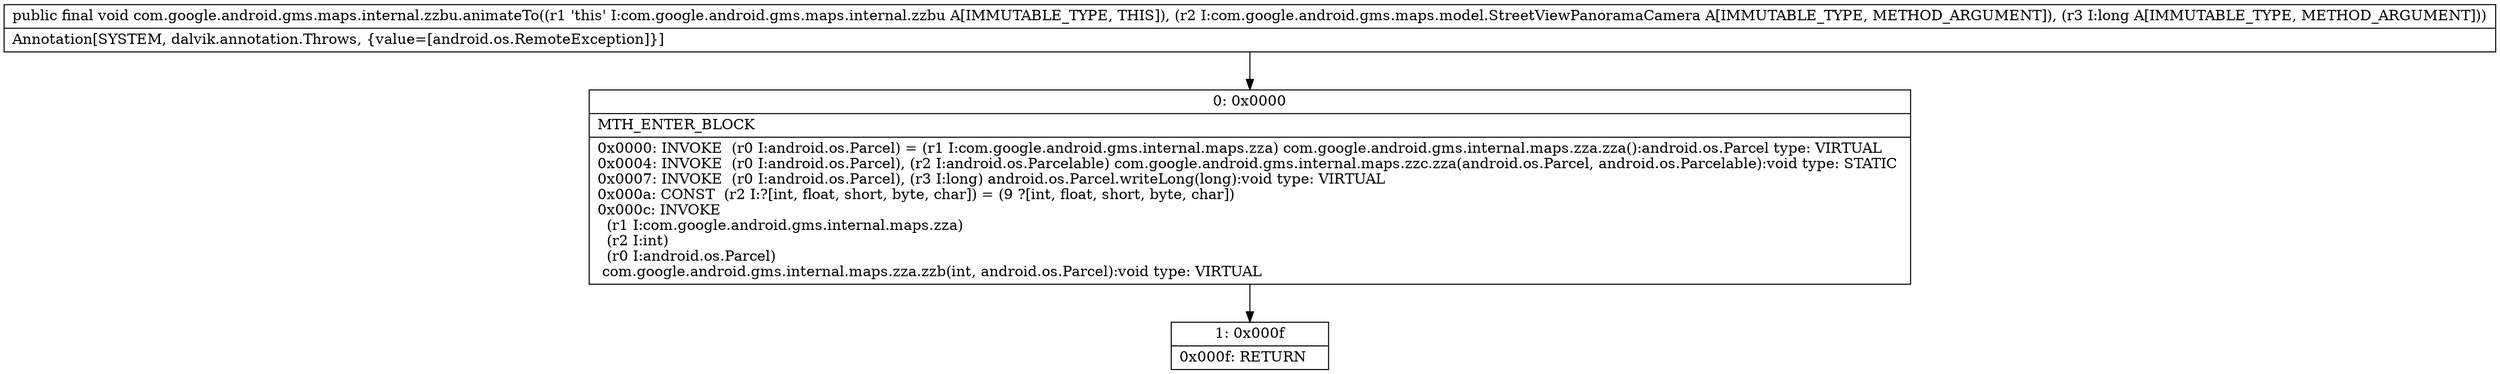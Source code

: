 digraph "CFG forcom.google.android.gms.maps.internal.zzbu.animateTo(Lcom\/google\/android\/gms\/maps\/model\/StreetViewPanoramaCamera;J)V" {
Node_0 [shape=record,label="{0\:\ 0x0000|MTH_ENTER_BLOCK\l|0x0000: INVOKE  (r0 I:android.os.Parcel) = (r1 I:com.google.android.gms.internal.maps.zza) com.google.android.gms.internal.maps.zza.zza():android.os.Parcel type: VIRTUAL \l0x0004: INVOKE  (r0 I:android.os.Parcel), (r2 I:android.os.Parcelable) com.google.android.gms.internal.maps.zzc.zza(android.os.Parcel, android.os.Parcelable):void type: STATIC \l0x0007: INVOKE  (r0 I:android.os.Parcel), (r3 I:long) android.os.Parcel.writeLong(long):void type: VIRTUAL \l0x000a: CONST  (r2 I:?[int, float, short, byte, char]) = (9 ?[int, float, short, byte, char]) \l0x000c: INVOKE  \l  (r1 I:com.google.android.gms.internal.maps.zza)\l  (r2 I:int)\l  (r0 I:android.os.Parcel)\l com.google.android.gms.internal.maps.zza.zzb(int, android.os.Parcel):void type: VIRTUAL \l}"];
Node_1 [shape=record,label="{1\:\ 0x000f|0x000f: RETURN   \l}"];
MethodNode[shape=record,label="{public final void com.google.android.gms.maps.internal.zzbu.animateTo((r1 'this' I:com.google.android.gms.maps.internal.zzbu A[IMMUTABLE_TYPE, THIS]), (r2 I:com.google.android.gms.maps.model.StreetViewPanoramaCamera A[IMMUTABLE_TYPE, METHOD_ARGUMENT]), (r3 I:long A[IMMUTABLE_TYPE, METHOD_ARGUMENT]))  | Annotation[SYSTEM, dalvik.annotation.Throws, \{value=[android.os.RemoteException]\}]\l}"];
MethodNode -> Node_0;
Node_0 -> Node_1;
}

